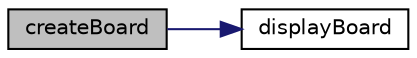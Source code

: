 digraph "createBoard"
{
 // LATEX_PDF_SIZE
  edge [fontname="Helvetica",fontsize="10",labelfontname="Helvetica",labelfontsize="10"];
  node [fontname="Helvetica",fontsize="10",shape=record];
  rankdir="LR";
  Node1 [label="createBoard",height=0.2,width=0.4,color="black", fillcolor="grey75", style="filled", fontcolor="black",tooltip="Creates a board which intern is displayed and changed depending on the current player position"];
  Node1 -> Node2 [color="midnightblue",fontsize="10",style="solid",fontname="Helvetica"];
  Node2 [label="displayBoard",height=0.2,width=0.4,color="black", fillcolor="white", style="filled",URL="$board_display_8cpp.html#a74a7f134a03fce64acb0d4fbfce8579b",tooltip="Displays the current board state using the parameters given. Adds the player to that board and update..."];
}
